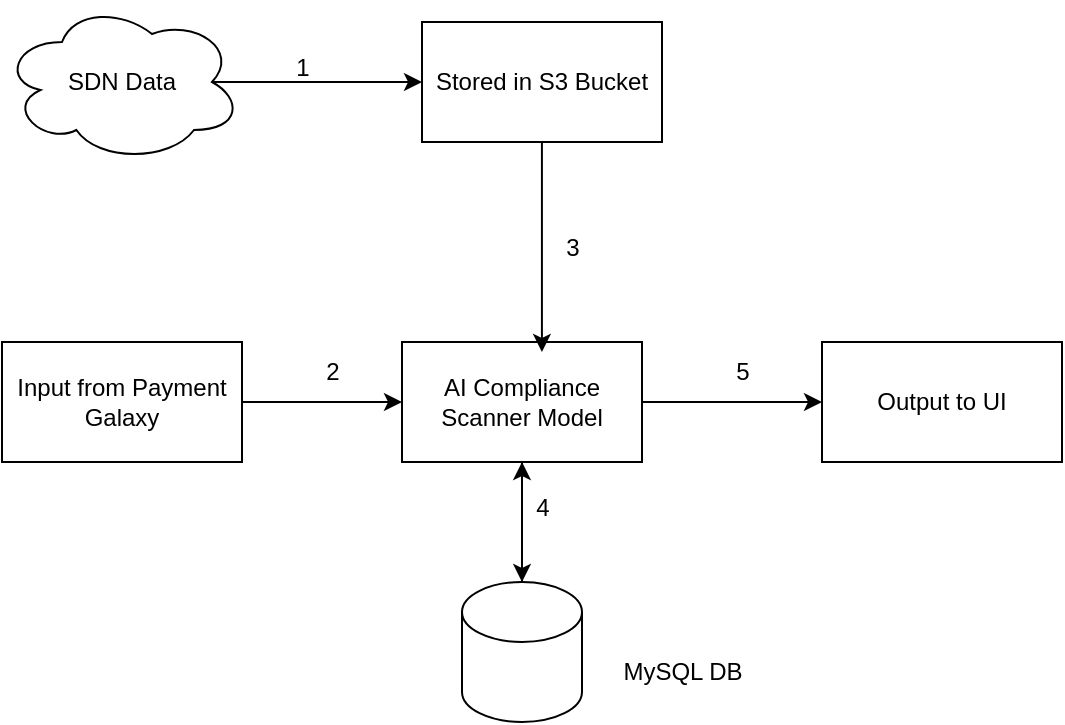 <mxfile version="26.2.12">
  <diagram name="Page-1" id="oHyN8oJLdDw8K9mrMbPe">
    <mxGraphModel dx="1667" dy="777" grid="1" gridSize="10" guides="1" tooltips="1" connect="1" arrows="1" fold="1" page="1" pageScale="1" pageWidth="850" pageHeight="1100" math="0" shadow="0">
      <root>
        <mxCell id="0" />
        <mxCell id="1" parent="0" />
        <mxCell id="zbvVhCG34NW1_M71wBBT-1" value="SDN Data" style="ellipse;shape=cloud;whiteSpace=wrap;html=1;" vertex="1" parent="1">
          <mxGeometry x="40" y="60" width="120" height="80" as="geometry" />
        </mxCell>
        <mxCell id="zbvVhCG34NW1_M71wBBT-2" value="" style="endArrow=classic;html=1;rounded=0;exitX=0.875;exitY=0.5;exitDx=0;exitDy=0;exitPerimeter=0;" edge="1" parent="1" source="zbvVhCG34NW1_M71wBBT-1" target="zbvVhCG34NW1_M71wBBT-3">
          <mxGeometry width="50" height="50" relative="1" as="geometry">
            <mxPoint x="400" y="430" as="sourcePoint" />
            <mxPoint x="250" y="100" as="targetPoint" />
          </mxGeometry>
        </mxCell>
        <mxCell id="zbvVhCG34NW1_M71wBBT-3" value="Stored in S3 Bucket" style="rounded=0;whiteSpace=wrap;html=1;" vertex="1" parent="1">
          <mxGeometry x="250" y="70" width="120" height="60" as="geometry" />
        </mxCell>
        <mxCell id="zbvVhCG34NW1_M71wBBT-4" value="1" style="text;html=1;align=center;verticalAlign=middle;resizable=0;points=[];autosize=1;strokeColor=none;fillColor=none;" vertex="1" parent="1">
          <mxGeometry x="175" y="78" width="30" height="30" as="geometry" />
        </mxCell>
        <mxCell id="zbvVhCG34NW1_M71wBBT-7" style="edgeStyle=orthogonalEdgeStyle;rounded=0;orthogonalLoop=1;jettySize=auto;html=1;entryX=0;entryY=0.5;entryDx=0;entryDy=0;" edge="1" parent="1" source="zbvVhCG34NW1_M71wBBT-5" target="zbvVhCG34NW1_M71wBBT-6">
          <mxGeometry relative="1" as="geometry" />
        </mxCell>
        <mxCell id="zbvVhCG34NW1_M71wBBT-5" value="Input from Payment Galaxy" style="rounded=0;whiteSpace=wrap;html=1;" vertex="1" parent="1">
          <mxGeometry x="40" y="230" width="120" height="60" as="geometry" />
        </mxCell>
        <mxCell id="zbvVhCG34NW1_M71wBBT-10" style="edgeStyle=orthogonalEdgeStyle;rounded=0;orthogonalLoop=1;jettySize=auto;html=1;exitX=1;exitY=0.5;exitDx=0;exitDy=0;" edge="1" parent="1" source="zbvVhCG34NW1_M71wBBT-6" target="zbvVhCG34NW1_M71wBBT-9">
          <mxGeometry relative="1" as="geometry" />
        </mxCell>
        <mxCell id="zbvVhCG34NW1_M71wBBT-14" style="edgeStyle=orthogonalEdgeStyle;rounded=0;orthogonalLoop=1;jettySize=auto;html=1;" edge="1" parent="1" source="zbvVhCG34NW1_M71wBBT-6">
          <mxGeometry relative="1" as="geometry">
            <mxPoint x="300" y="350" as="targetPoint" />
          </mxGeometry>
        </mxCell>
        <mxCell id="zbvVhCG34NW1_M71wBBT-6" value="AI Compliance Scanner Model" style="rounded=0;whiteSpace=wrap;html=1;" vertex="1" parent="1">
          <mxGeometry x="240" y="230" width="120" height="60" as="geometry" />
        </mxCell>
        <mxCell id="zbvVhCG34NW1_M71wBBT-8" style="edgeStyle=orthogonalEdgeStyle;rounded=0;orthogonalLoop=1;jettySize=auto;html=1;entryX=0.583;entryY=0.083;entryDx=0;entryDy=0;entryPerimeter=0;" edge="1" parent="1" source="zbvVhCG34NW1_M71wBBT-3" target="zbvVhCG34NW1_M71wBBT-6">
          <mxGeometry relative="1" as="geometry" />
        </mxCell>
        <mxCell id="zbvVhCG34NW1_M71wBBT-9" value="Output to UI" style="rounded=0;whiteSpace=wrap;html=1;" vertex="1" parent="1">
          <mxGeometry x="450" y="230" width="120" height="60" as="geometry" />
        </mxCell>
        <mxCell id="zbvVhCG34NW1_M71wBBT-11" value="2" style="text;html=1;align=center;verticalAlign=middle;resizable=0;points=[];autosize=1;strokeColor=none;fillColor=none;" vertex="1" parent="1">
          <mxGeometry x="190" y="230" width="30" height="30" as="geometry" />
        </mxCell>
        <mxCell id="zbvVhCG34NW1_M71wBBT-12" value="3" style="text;html=1;align=center;verticalAlign=middle;resizable=0;points=[];autosize=1;strokeColor=none;fillColor=none;" vertex="1" parent="1">
          <mxGeometry x="310" y="168" width="30" height="30" as="geometry" />
        </mxCell>
        <mxCell id="zbvVhCG34NW1_M71wBBT-13" value="5" style="text;html=1;align=center;verticalAlign=middle;resizable=0;points=[];autosize=1;strokeColor=none;fillColor=none;" vertex="1" parent="1">
          <mxGeometry x="395" y="230" width="30" height="30" as="geometry" />
        </mxCell>
        <mxCell id="zbvVhCG34NW1_M71wBBT-16" value="" style="edgeStyle=orthogonalEdgeStyle;rounded=0;orthogonalLoop=1;jettySize=auto;html=1;" edge="1" parent="1" source="zbvVhCG34NW1_M71wBBT-15" target="zbvVhCG34NW1_M71wBBT-6">
          <mxGeometry relative="1" as="geometry" />
        </mxCell>
        <mxCell id="zbvVhCG34NW1_M71wBBT-15" value="" style="shape=cylinder3;whiteSpace=wrap;html=1;boundedLbl=1;backgroundOutline=1;size=15;" vertex="1" parent="1">
          <mxGeometry x="270" y="350" width="60" height="70" as="geometry" />
        </mxCell>
        <mxCell id="zbvVhCG34NW1_M71wBBT-17" value="4" style="text;html=1;align=center;verticalAlign=middle;resizable=0;points=[];autosize=1;strokeColor=none;fillColor=none;" vertex="1" parent="1">
          <mxGeometry x="295" y="298" width="30" height="30" as="geometry" />
        </mxCell>
        <mxCell id="zbvVhCG34NW1_M71wBBT-18" value="MySQL DB" style="text;html=1;align=center;verticalAlign=middle;resizable=0;points=[];autosize=1;strokeColor=none;fillColor=none;" vertex="1" parent="1">
          <mxGeometry x="340" y="380" width="80" height="30" as="geometry" />
        </mxCell>
      </root>
    </mxGraphModel>
  </diagram>
</mxfile>
